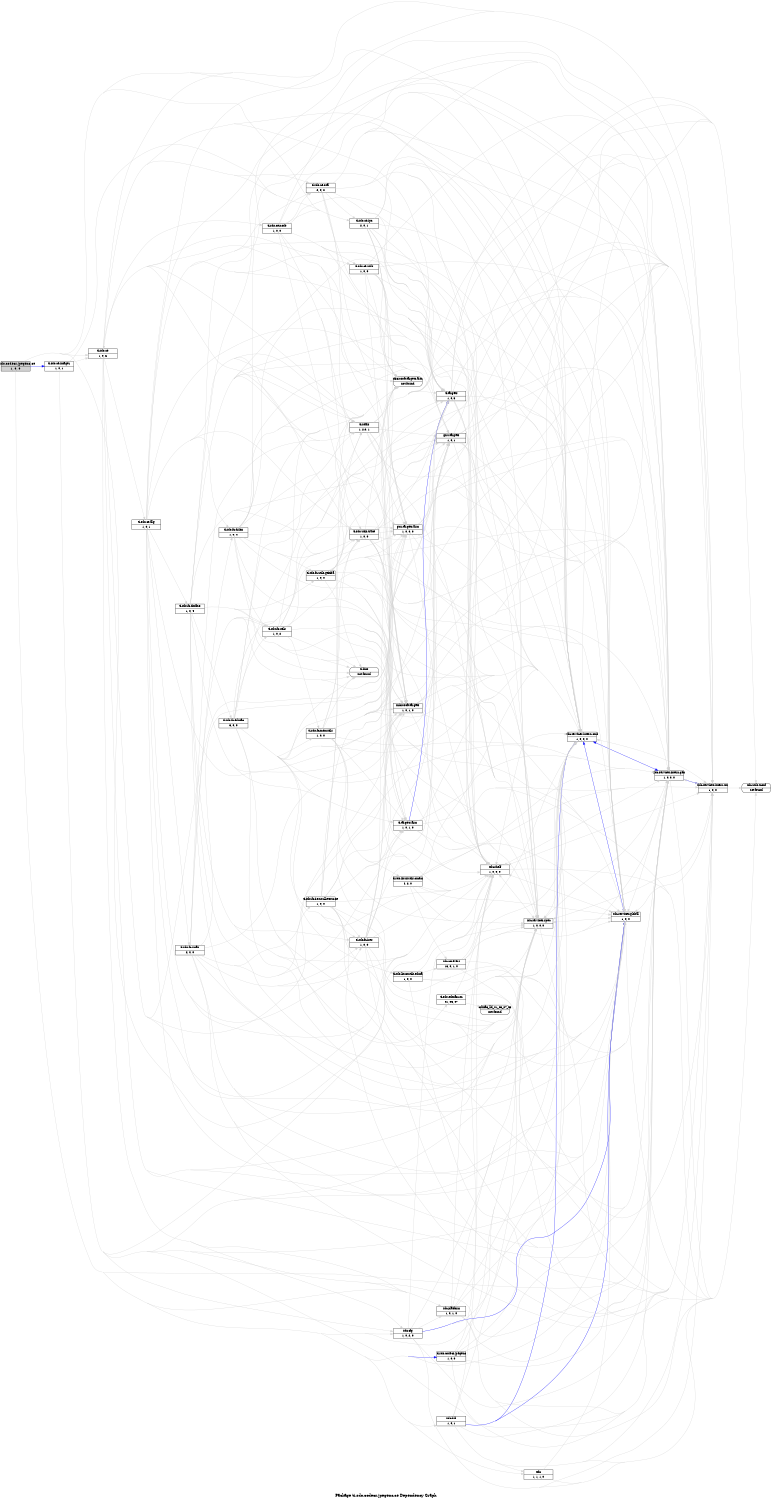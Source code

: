 digraph dependencies {
    label="\nPackage ti.sdo.codecs.jpegenc.ce Dependency Graph";
    size="7.5,10";
    rankdir=LR;
    ranksep=".75";
    concentrate="true";
    node [fixedsize=true, width=1.5, style=filled, color=black];
    node [font=Helvetica, fontsize=12, fillcolor=lightgrey];
    ti_sdo_codecs_jpegenc_ce [shape=record,label="ti.sdo.codecs.jpegenc.ce|1, 0, 0", URL="package.rel.xml"];
    node [fontsize=10, fillcolor=white];

    edge [style=solid, color=blue]
    ti_sdo_ce_image1 [shape=record,label="ti.sdo.ce.image1|1, 0, 1", URL="../C:\Components\codec_engine_2_25_01_06\packages\ti\sdo\ce\image1\package/package.rel.svg"];
    ti_sdo_codecs_jpegenc_ce -> ti_sdo_ce_image1;
    ti_sdo_codecs_jpegenc [shape=record,label="ti.sdo.codecs.jpegenc|1, 0, 0", URL="../E:\RTSC_GEN\automate\RELPACK\ti\sdo\codecs\jpegenc\package/package.rel.svg"];
    ti_sdo_codecs_jpegenc_ce -> ti_sdo_codecs_jpegenc;

    edge [style=solid, color=lightgrey]
    xdc_shelf [shape=record,label="xdc.shelf|1, 0, 0, 0", URL="../C:\Components\xdctools_3_15_00_10\packages\xdc\shelf\package/package.rel.svg"];
    ti_sdo_codecs_jpegenc_ce -> xdc_shelf;
    xdc_cfg [shape=record,label="xdc.cfg|1, 0, 2, 0", URL="../C:\Components\xdctools_3_15_00_10\packages\xdc\cfg\package/package.rel.svg"];
    ti_sdo_codecs_jpegenc_ce -> xdc_cfg;
    ti_sdo_codecs_jpegenc_ce -> ti_sdo_ce_image1;
    ti_sdo_ce [shape=record,label="ti.sdo.ce|1, 0, 6", URL="../C:\Components\codec_engine_2_25_01_06\packages\ti\sdo\ce\package/package.rel.svg"];
    ti_sdo_codecs_jpegenc_ce -> ti_sdo_ce;
    xdc_services_spec [shape=record,label="xdc.services.spec|1, 0, 0, 0", URL="../C:\Components\xdctools_3_15_00_10\packages\xdc\services\spec\package/package.rel.svg"];
    ti_sdo_codecs_jpegenc_ce -> xdc_services_spec;
    xdc [shape=record,label="xdc|1, 1, 1, 0", URL="../C:\Components\xdctools_3_15_00_10\packages\xdc\package/package.rel.svg"];
    ti_sdo_codecs_jpegenc_ce -> xdc;
    xdc_bld [shape=record,label="xdc.bld|1, 0, 1", URL="../C:\Components\xdctools_3_15_00_10\packages\xdc\bld\package/package.rel.svg"];
    ti_sdo_codecs_jpegenc_ce -> xdc_bld;
    xdc_services_intern_cmd [shape=record,label="xdc.services.intern.cmd|1, 0, 0, 0", URL="../C:\Components\xdctools_3_15_00_10\packages\xdc\services\intern\cmd\package/package.rel.svg"];
    ti_sdo_codecs_jpegenc_ce -> xdc_services_intern_cmd;
    xdc_services_intern_xsr [shape=record,label="xdc.services.intern.xsr|1, 0, 0", URL="../C:\Components\xdctools_3_15_00_10\packages\xdc\services\intern\xsr\package/package.rel.svg"];
    ti_sdo_codecs_jpegenc_ce -> xdc_services_intern_xsr;
    ti_sdo_codecs_jpegenc_ce -> ti_sdo_codecs_jpegenc;
    xdc_services_intern_gen [shape=record,label="xdc.services.intern.gen|1, 0, 0, 0", URL="../C:\Components\xdctools_3_15_00_10\packages\xdc\services\intern\gen\package/package.rel.svg"];
    ti_sdo_codecs_jpegenc_ce -> xdc_services_intern_gen;
    ti_sdo_ce_ipc [shape=record,label="ti.sdo.ce.ipc|2, 0, 1", URL="../C:\Components\codec_engine_2_25_01_06\packages\ti\sdo\ce\ipc\package/package.rel.svg"];
    ti_sdo_codecs_jpegenc_ce -> ti_sdo_ce_ipc;
    xdc_platform [shape=record,label="xdc.platform|1, 0, 1, 0", URL="../C:\Components\xdctools_3_15_00_10\packages\xdc\platform\package/package.rel.svg"];
    ti_sdo_codecs_jpegenc_ce -> xdc_platform;
    xdc_services_global [shape=record,label="xdc.services.global|1, 0, 0", URL="../C:\Components\xdctools_3_15_00_10\packages\xdc\services\global\package/package.rel.svg"];
    ti_sdo_codecs_jpegenc_ce -> xdc_services_global;

    edge [style=solid, color=blue]

    edge [style=solid, color=lightgrey]
    xdc_services_global -> xdc_services_spec;
    xdc_services_global -> xdc_services_intern_cmd;
    xdc_services_global -> xdc_services_intern_xsr;
    xdc_services_global -> xdc_services_intern_gen;
    xdc_utils_tconf [shape=record,label="xdc.utils.tconf|not found"style=rounded, ];
    xdc_services_global -> xdc_utils_tconf;
    xdc_services_global -> xdc_shelf;

    edge [style=solid, color=blue]

    edge [style=solid, color=lightgrey]

    edge [style=solid, color=blue]

    edge [style=solid, color=lightgrey]
    xdc_platform -> xdc_services_spec;
    xdc_platform -> xdc_services_intern_cmd;
    xdc_platform -> xdc_services_intern_xsr;
    xdc_platform -> xdc_services_intern_gen;
    xdc_platform -> xdc_utils_tconf;
    xdc_platform -> xdc_shelf;
    xdc_platform -> xdc_services_global;

    edge [style=solid, color=blue]

    edge [style=solid, color=lightgrey]
    ti_sdo_ce_ipc -> xdc_services_spec;
    microsoft_targets [shape=record,label="microsoft.targets|1, 0, 1, 0", URL="../C:\Components\xdctools_3_15_00_10\packages\microsoft\targets\package/package.rel.svg"];
    ti_sdo_ce_ipc -> microsoft_targets;
    microsoft_targets_arm [shape=record,label="microsoft.targets.arm|not found"style=rounded, ];
    ti_sdo_ce_ipc -> microsoft_targets_arm;
    gnu_targets [shape=record,label="gnu.targets|1, 0, 1", URL="../C:\Components\xdctools_3_15_00_10\packages\gnu\targets\package/package.rel.svg"];
    ti_sdo_ce_ipc -> gnu_targets;
    ti_sdo_ce_ipc -> xdc_services_global;
    gnu_targets_arm [shape=record,label="gnu.targets.arm|1, 0, 0, 0", URL="../C:\Components\xdctools_3_15_00_10\packages\gnu\targets\arm\package/package.rel.svg"];
    ti_sdo_ce_ipc -> gnu_targets_arm;
    ti_sdo_ce_ipc -> xdc_shelf;
    ti_targets [shape=record,label="ti.targets|1, 0, 3", URL="../C:\Components\xdctools_3_15_00_10\packages\ti\targets\package/package.rel.svg"];
    ti_sdo_ce_ipc -> ti_targets;
    ti_sdo_ce_ipc -> xdc_services_intern_cmd;
    ti_sdo_ce_ipc -> xdc_services_intern_xsr;
    ti_sdo_ce_ipc -> xdc_services_intern_gen;

    edge [style=solid, color=blue]

    edge [style=solid, color=lightgrey]
    ti_targets -> xdc_services_spec;
    ti_targets -> xdc_services_intern_cmd;
    ti_targets -> xdc_services_intern_xsr;
    ti_targets -> xdc_services_intern_gen;
    ti_targets -> xdc_utils_tconf;
    ti_targets -> xdc_shelf;
    ti_targets -> xdc_services_global;

    edge [style=solid, color=blue]

    edge [style=solid, color=lightgrey]
    gnu_targets_arm -> xdc_services_spec;
    gnu_targets_arm -> xdc_services_intern_cmd;
    gnu_targets_arm -> xdc_services_intern_xsr;
    gnu_targets_arm -> gnu_targets;
    gnu_targets_arm -> xdc_utils_tconf;
    gnu_targets_arm -> xdc_services_intern_gen;
    gnu_targets_arm -> xdc_shelf;
    gnu_targets_arm -> xdc_services_global;

    edge [style=solid, color=blue]

    edge [style=solid, color=lightgrey]
    gnu_targets -> xdc_services_spec;
    gnu_targets -> xdc_services_intern_cmd;
    gnu_targets -> xdc_services_intern_xsr;
    gnu_targets -> xdc_services_intern_gen;
    gnu_targets -> xdc_utils_tconf;
    gnu_targets -> xdc_shelf;
    gnu_targets -> xdc_services_global;

    edge [style=solid, color=blue]

    edge [style=solid, color=lightgrey]

    edge [style=solid, color=blue]

    edge [style=solid, color=lightgrey]
    microsoft_targets -> xdc_services_spec;
    microsoft_targets -> xdc_services_intern_cmd;
    microsoft_targets -> xdc_services_intern_xsr;
    microsoft_targets -> xdc_services_intern_gen;
    microsoft_targets -> xdc_utils_tconf;
    microsoft_targets -> xdc_shelf;
    microsoft_targets -> xdc_services_global;

    edge [style=solid, color=blue]
    xdc_services_intern_gen -> xdc_shelf;
    xdc_services_intern_gen -> xdc_services_spec;
    xdc_services_intern_gen -> xdc_services_global;
    xdc_services_intern_gen -> xdc_services_intern_xsr;

    edge [style=solid, color=lightgrey]
    xdc_services_intern_gen -> xdc_services_spec;
    xdc_services_intern_gen -> xdc_services_intern_cmd;
    xdc_services_intern_gen -> xdc_services_intern_xsr;
    xdc_services_intern_gen -> xdc_utils_tconf;
    xdc_services_intern_gen -> xdc_shelf;
    xdc_services_intern_gen -> xdc_services_global;

    edge [style=solid, color=blue]
    xdc_services_intern_xsr -> xdc_services_global;

    edge [style=solid, color=lightgrey]
    xdc_services_intern_xsr -> xdc_services_spec;
    xdc_services_intern_xsr -> xdc_services_intern_cmd;
    xdc_services_intern_xsr -> xdc_services_intern_gen;
    xdc_services_intern_xsr -> xdc_utils_tconf;
    xdc_services_intern_xsr -> xdc_shelf;
    xdc_services_intern_xsr -> xdc_services_global;

    edge [style=solid, color=blue]
    xdc_services_intern_cmd -> xdc_shelf;
    xdc_services_intern_cmd -> xdc_services_spec;
    xdc_services_intern_cmd -> xdc_services_global;
    xdc_services_intern_cmd -> xdc_services_intern_gen;

    edge [style=solid, color=lightgrey]
    xdc_services_intern_cmd -> xdc_services_spec;
    xdc_services_intern_cmd -> xdc_services_intern_xsr;
    xdc_services_intern_cmd -> xdc_services_intern_gen;
    xdc_services_intern_cmd -> xdc_utils_tconf;
    xdc_services_intern_cmd -> xdc_shelf;
    xdc_services_intern_cmd -> xdc_services_global;

    edge [style=solid, color=blue]
    xdc_bld -> xdc_services_global;
    xdc_bld -> xdc_services_intern_cmd;

    edge [style=solid, color=lightgrey]
    xdc_bld -> xdc_services_spec;
    xdc_bld -> xdc_services_intern_cmd;
    xdc_bld -> xdc_services_intern_xsr;
    xdc_bld -> xdc_services_intern_gen;
    xdc_bld -> xdc_utils_tconf;
    xdc_bld -> xdc_shelf;
    xdc_bld -> xdc_services_global;
    xdc_bld -> xdc;

    edge [style=solid, color=blue]

    edge [style=solid, color=lightgrey]
    xdc -> xdc_utils_tconf;
    xdc -> xdc_services_global;

    edge [style=solid, color=blue]
    xdc_services_spec -> xdc_shelf;

    edge [style=solid, color=lightgrey]
    xdc_services_spec -> xdc_services_intern_cmd;
    xdc_services_spec -> xdc_services_intern_xsr;
    xdc_services_spec -> xdc_services_intern_gen;
    xdc_services_spec -> xdc_utils_tconf;
    xdc_services_spec -> xdc_shelf;
    xdc_services_spec -> xdc_services_global;

    edge [style=solid, color=blue]

    edge [style=solid, color=lightgrey]
    ti_sdo_ce -> gnu_targets;
    ti_sdo_ce -> xdc_cfg;
    ti_sdo_ce -> xdc_services_intern_cmd;
    ti_sdo_ce -> ti_targets;
    ti_sdo_ce_utils [shape=record,label="ti.sdo.ce.utils|1, 0, 0", URL="../C:\Components\codec_engine_2_25_01_06\packages\ti\sdo\ce\utils\package/package.rel.svg"];
    ti_sdo_ce -> ti_sdo_ce_utils;
    ti_sdo_ce -> xdc_shelf;
    ti_sdo_ce -> xdc_services_global;
    ti_sdo_ce -> gnu_targets_arm;
    ti_sdo_utils_trace [shape=record,label="ti.sdo.utils.trace|1, 0, 0", URL="../C:\Components\codec_engine_2_25_01_06\cetools\packages\ti\sdo\utils\trace\package/package.rel.svg"];
    ti_sdo_ce -> ti_sdo_utils_trace;
    ti_sdo_ce -> xdc_services_intern_gen;
    ti_xdais [shape=record,label="ti.xdais|1, 2.0, 1", URL="../C:\Components\codec_engine_2_25_01_06\cetools\packages\ti\xdais\package/package.rel.svg"];
    ti_sdo_ce -> ti_xdais;
    ti_sdo_ce -> xdc_platform;
    ti_sdo_ce_node [shape=record,label="ti.sdo.ce.node|1, 0, 0", URL="../C:\Components\codec_engine_2_25_01_06\packages\ti\sdo\ce\node\package/package.rel.svg"];
    ti_sdo_ce -> ti_sdo_ce_node;
    ti_sdo_ce -> xdc_services_spec;
    ti_sdo_ce -> microsoft_targets;
    ti_sdo_ce_osal [shape=record,label="ti.sdo.ce.osal|2, 0, 2", URL="../C:\Components\codec_engine_2_25_01_06\packages\ti\sdo\ce\osal\package/package.rel.svg"];
    ti_sdo_ce -> ti_sdo_ce_osal;
    ti_sdo_ce -> ti_sdo_ce_ipc;
    ti_sdo_ce_alg [shape=record,label="ti.sdo.ce.alg|1, 0, 1", URL="../C:\Components\codec_engine_2_25_01_06\packages\ti\sdo\ce\alg\package/package.rel.svg"];
    ti_sdo_ce -> ti_sdo_ce_alg;
    ti_sdo_ce -> xdc_services_intern_xsr;
    ti_sdo_ce -> microsoft_targets_arm;

    edge [style=solid, color=blue]

    edge [style=solid, color=lightgrey]
    ti_sdo_ce_alg -> gnu_targets;
    ti_sdo_ce_alg -> xdc_services_intern_cmd;
    ti_sdo_ce_alg -> ti_targets;
    ti_sdo_ce_alg -> ti_sdo_ce_utils;
    ti_sdo_ce_alg -> xdc_shelf;
    ti_sdo_ce_alg -> xdc_services_global;
    ti_sdo_fc_ires [shape=record,label="ti.sdo.fc.ires|1, 0, 0", URL="../C:\Components\codec_engine_2_25_01_06\cetools\packages\ti\sdo\fc\ires\package/package.rel.svg"];
    ti_sdo_ce_alg -> ti_sdo_fc_ires;
    ti_sdo_ce_alg -> gnu_targets_arm;
    ti_sdo_ce_alg -> ti_sdo_utils_trace;
    ti_sdo_fc_rman [shape=record,label="ti.sdo.fc.rman|2, 0, 0", URL="../C:\Components\codec_engine_2_25_01_06\cetools\packages\ti\sdo\fc\rman\package/package.rel.svg"];
    ti_sdo_ce_alg -> ti_sdo_fc_rman;
    ti_sdo_ce_alg -> xdc_services_intern_gen;
    ti_sdo_ce_alg -> ti_xdais;
    ti_sdo_ce_alg -> xdc_services_spec;
    ti_sdo_fc_dskt2 [shape=record,label="ti.sdo.fc.dskt2|1, 0, 4", URL="../C:\Components\codec_engine_2_25_01_06\cetools\packages\ti\sdo\fc\dskt2\package/package.rel.svg"];
    ti_sdo_ce_alg -> ti_sdo_fc_dskt2;
    ti_sdo_ce_alg -> microsoft_targets;
    ti_sdo_ce_alg -> ti_sdo_ce_osal;
    ti_sdo_ce_alg -> xdc_services_intern_xsr;
    ti_sdo_ce_alg -> microsoft_targets_arm;
    ti_sdo_fc_dman3 [shape=record,label="ti.sdo.fc.dman3|1, 0, 4", URL="../C:\Components\codec_engine_2_25_01_06\cetools\packages\ti\sdo\fc\dman3\package/package.rel.svg"];
    ti_sdo_ce_alg -> ti_sdo_fc_dman3;

    edge [style=solid, color=blue]

    edge [style=solid, color=lightgrey]
    ti_sdo_fc_dman3 -> gnu_targets;
    ti_sdo_fc_dman3 -> xdc_services_intern_cmd;
    ti_sdo_fc_dman3 -> ti_targets;
    ti_sdo_fc_dman3 -> ti_sdo_fc_ires;
    ti_sdo_fc_dman3 -> ti_sdo_utils_trace;
    ti_sdo_fc_utils [shape=record,label="ti.sdo.fc.utils|1, 0, 2", URL="../C:\Components\codec_engine_2_25_01_06\cetools\packages\ti\sdo\fc\utils\package/package.rel.svg"];
    ti_sdo_fc_dman3 -> ti_sdo_fc_utils;
    ti_sdo_fc_dman3 -> xdc_shelf;
    ti_sdo_fc_utils_gtinfra [shape=record,label="ti.sdo.fc.utils.gtinfra|1, 0, 0", URL="../C:\Components\codec_engine_2_25_01_06\cetools\packages\ti\sdo\fc\utils\gtinfra\package/package.rel.svg"];
    ti_sdo_fc_dman3 -> ti_sdo_fc_utils_gtinfra;
    ti_sdo_fc_dman3 -> xdc_services_global;
    ti_targets_arm [shape=record,label="ti.targets.arm|1, 0, 1, 0", URL="../C:\Components\xdctools_3_15_00_10\packages\ti\targets\arm\package/package.rel.svg"];
    ti_sdo_fc_dman3 -> ti_targets_arm;
    ti_sdo_fc_dman3 -> gnu_targets_arm;
    ti_sdo_fc_edma3 [shape=record,label="ti.sdo.fc.edma3|3, 0, 0", URL="../C:\Components\codec_engine_2_25_01_06\cetools\packages\ti\sdo\fc\edma3\package/package.rel.svg"];
    ti_sdo_fc_dman3 -> ti_sdo_fc_edma3;
    ti_sdo_fc_dman3 -> ti_xdais;
    ti_bios [shape=record,label="ti.bios|not found"style=rounded, ];
    ti_sdo_fc_dman3 -> ti_bios;
    ti_sdo_fc_dman3 -> xdc_services_intern_gen;
    ti_sdo_fc_dman3 -> xdc_services_spec;
    ti_sdo_fc_dman3 -> microsoft_targets;
    ti_sdo_fc_dman3 -> xdc_services_intern_xsr;
    ti_sdo_edma3_rm [shape=record,label="ti.sdo.edma3.rm|01, 03, 07", URL="../C:\Components\codec_engine_2_25_01_06\cetools\packages\ti\sdo\edma3\rm\package/package.rel.svg"];
    ti_sdo_fc_dman3 -> ti_sdo_edma3_rm;
    ti_sdo_fc_dman3 -> microsoft_targets_arm;

    edge [style=solid, color=blue]

    edge [style=solid, color=lightgrey]
    ti_sdo_edma3_rm -> xdc_services_global;
    ti_sdo_edma3_rm -> xdc_services_intern_gen;
    ti_sdo_edma3_rm -> xdc_shelf;
    ti_sdo_edma3_rm -> xdc_services_spec;
    edma3_lld_01_03_07_03 [shape=record,label="edma3_lld_01_03_07_03|not found"style=rounded, ];
    ti_sdo_edma3_rm -> edma3_lld_01_03_07_03;
    ti_sdo_edma3_rm -> xdc_services_intern_cmd;
    ti_sdo_edma3_rm -> xdc_services_intern_xsr;

    edge [style=solid, color=blue]

    edge [style=solid, color=lightgrey]

    edge [style=solid, color=blue]

    edge [style=solid, color=lightgrey]

    edge [style=solid, color=blue]

    edge [style=solid, color=lightgrey]
    ti_sdo_fc_edma3 -> gnu_targets;
    ti_sdo_fc_edma3 -> xdc_services_intern_cmd;
    ti_sdo_fc_edma3 -> ti_sdo_fc_ires;
    ti_sdo_fc_edma3 -> ti_targets;
    ti_sdo_fc_edma3 -> ti_sdo_utils_trace;
    ti_sdo_fc_edma3 -> ti_sdo_fc_utils;
    ti_sdo_fc_edma3 -> xdc_shelf;
    ti_sdo_fc_edma3 -> xdc_services_global;
    ti_sdo_fc_edma3 -> ti_targets_arm;
    ti_sdo_fc_edma3 -> gnu_targets_arm;
    ti_sdo_fc_edma3 -> ti_xdais;
    ti_sdo_fc_edma3 -> ti_bios;
    ti_sdo_fc_edma3 -> xdc_services_intern_gen;
    ti_sdo_fc_memutils [shape=record,label="ti.sdo.fc.memutils|1, 0, 0", URL="../C:\Components\codec_engine_2_25_01_06\cetools\packages\ti\sdo\fc\memutils\package/package.rel.svg"];
    ti_sdo_fc_edma3 -> ti_sdo_fc_memutils;
    ti_sdo_fc_edma3 -> xdc_services_spec;
    ti_sdo_fc_edma3 -> microsoft_targets;
    ti_sdo_fc_edma3 -> xdc_services_intern_xsr;
    ti_sdo_linuxutils_edma [shape=record,label="ti.sdo.linuxutils.edma|1, 0, 0", URL="../C:\Components\codec_engine_2_25_01_06\cetools\packages\ti\sdo\linuxutils\edma\package/package.rel.svg"];
    ti_sdo_fc_edma3 -> ti_sdo_linuxutils_edma;
    ti_sdo_fc_edma3 -> ti_sdo_edma3_rm;
    ti_sdo_fc_edma3 -> microsoft_targets_arm;

    edge [style=solid, color=blue]

    edge [style=solid, color=lightgrey]
    ti_sdo_linuxutils_edma -> xdc_services_intern_gen;
    ti_sdo_linuxutils_edma -> xdc_shelf;
    ti_sdo_linuxutils_edma -> xdc_services_spec;
    ti_sdo_linuxutils_edma -> xdc_services_global;
    ti_sdo_linuxutils_edma -> xdc_services_intern_cmd;
    ti_sdo_linuxutils_edma -> xdc_services_intern_xsr;
    xdc_corevers [shape=record,label="xdc.corevers|16, 0, 1, 0", URL="../C:\Components\xdctools_3_15_00_10\packages\xdc\corevers\package/package.rel.svg"];
    ti_sdo_linuxutils_edma -> xdc_corevers;

    edge [style=solid, color=blue]

    edge [style=solid, color=lightgrey]
    xdc_corevers -> xdc_services_spec;
    xdc_corevers -> xdc_services_intern_cmd;
    xdc_corevers -> xdc_services_intern_xsr;
    xdc_corevers -> xdc_services_intern_gen;
    xdc_corevers -> xdc_utils_tconf;
    xdc_corevers -> xdc_shelf;
    xdc_corevers -> xdc_services_global;

    edge [style=solid, color=blue]

    edge [style=solid, color=lightgrey]
    ti_sdo_fc_memutils -> gnu_targets;
    ti_sdo_fc_memutils -> xdc_services_intern_cmd;
    ti_sdo_fc_memutils -> ti_targets;
    ti_sdo_linuxutils_cmem [shape=record,label="ti.sdo.linuxutils.cmem|2, 2, 0", URL="../C:\Components\codec_engine_2_25_01_06\cetools\packages\ti\sdo\linuxutils\cmem\package/package.rel.svg"];
    ti_sdo_fc_memutils -> ti_sdo_linuxutils_cmem;
    ti_sdo_fc_memutils -> ti_sdo_utils_trace;
    ti_sdo_fc_memutils -> xdc_shelf;
    ti_sdo_fc_memutils -> xdc_services_global;
    ti_sdo_fc_memutils -> ti_targets_arm;
    ti_sdo_fc_memutils -> gnu_targets_arm;
    ti_sdo_fc_memutils -> ti_bios;
    ti_sdo_fc_memutils -> xdc_services_intern_gen;
    ti_sdo_fc_memutils -> xdc_services_spec;
    ti_sdo_fc_memutils -> microsoft_targets;
    ti_sdo_fc_memutils -> xdc_services_intern_xsr;
    ti_sdo_fc_memutils -> microsoft_targets_arm;

    edge [style=solid, color=blue]

    edge [style=solid, color=lightgrey]
    ti_sdo_linuxutils_cmem -> xdc_services_intern_gen;
    ti_sdo_linuxutils_cmem -> xdc_shelf;
    ti_sdo_linuxutils_cmem -> xdc_services_spec;
    ti_sdo_linuxutils_cmem -> xdc_services_global;
    ti_sdo_linuxutils_cmem -> xdc_services_intern_cmd;
    ti_sdo_linuxutils_cmem -> xdc_services_intern_xsr;
    ti_sdo_linuxutils_cmem -> xdc_corevers;

    edge [style=solid, color=blue]
    ti_targets_arm -> ti_targets;

    edge [style=solid, color=lightgrey]
    ti_targets_arm -> xdc_services_spec;
    ti_targets_arm -> ti_targets;
    ti_targets_arm -> xdc_services_intern_cmd;
    ti_targets_arm -> xdc_services_intern_xsr;
    ti_targets_arm -> xdc_utils_tconf;
    ti_targets_arm -> xdc_services_intern_gen;
    ti_targets_arm -> xdc_shelf;
    ti_targets_arm -> xdc_services_global;

    edge [style=solid, color=blue]

    edge [style=solid, color=lightgrey]
    ti_sdo_fc_utils_gtinfra -> gnu_targets;
    ti_sdo_fc_utils_gtinfra -> xdc_services_intern_cmd;
    ti_sdo_fc_utils_gtinfra -> ti_targets;
    ti_sdo_fc_utils_gtinfra -> ti_sdo_utils_trace;
    ti_sdo_fc_utils_gtinfra -> xdc_shelf;
    ti_sdo_fc_utils_gtinfra -> xdc_services_global;
    ti_sdo_fc_utils_gtinfra -> ti_targets_arm;
    ti_sdo_fc_utils_gtinfra -> gnu_targets_arm;
    ti_sdo_fc_utils_gtinfra -> ti_bios;
    ti_sdo_fc_utils_gtinfra -> xdc_services_intern_gen;
    ti_sdo_fc_utils_gtinfra -> xdc_services_spec;
    ti_sdo_fc_utils_gtinfra -> microsoft_targets;
    ti_sdo_fc_utils_gtinfra -> xdc_services_intern_xsr;
    ti_sdo_fc_utils_gtinfra -> microsoft_targets_arm;

    edge [style=solid, color=blue]

    edge [style=solid, color=lightgrey]
    ti_sdo_fc_utils -> gnu_targets;
    ti_sdo_fc_utils -> xdc_services_intern_cmd;
    ti_sdo_fc_utils -> ti_targets;
    ti_sdo_fc_utils -> ti_sdo_utils_trace;
    ti_sdo_fc_utils -> xdc_shelf;
    ti_sdo_fc_utils -> xdc_services_global;
    ti_sdo_fc_utils -> ti_targets_arm;
    ti_sdo_fc_utils -> gnu_targets_arm;
    ti_sdo_fc_utils -> ti_xdais;
    ti_sdo_fc_utils -> ti_bios;
    ti_sdo_fc_utils -> xdc_services_intern_gen;
    ti_sdo_fc_utils -> ti_sdo_fc_memutils;
    ti_sdo_fc_utils -> xdc_services_spec;
    ti_sdo_fc_utils -> microsoft_targets;
    ti_sdo_fc_utils -> xdc_services_intern_xsr;
    ti_sdo_fc_utils -> microsoft_targets_arm;

    edge [style=solid, color=blue]

    edge [style=solid, color=lightgrey]
    ti_sdo_fc_dskt2 -> gnu_targets;
    ti_sdo_fc_dskt2 -> xdc_services_intern_cmd;
    ti_sdo_fc_dskt2 -> ti_targets;
    ti_sdo_fc_dskt2 -> ti_sdo_utils_trace;
    ti_sdo_fc_dskt2 -> ti_sdo_fc_utils;
    ti_sdo_fc_dskt2 -> xdc_shelf;
    ti_sdo_fc_dskt2 -> ti_sdo_fc_utils_gtinfra;
    ti_sdo_fc_dskt2 -> xdc_services_global;
    ti_sdo_fc_dskt2 -> ti_targets_arm;
    ti_sdo_fc_dskt2 -> gnu_targets_arm;
    ti_sdo_fc_dskt2 -> ti_xdais;
    ti_sdo_fc_dskt2 -> ti_bios;
    ti_sdo_fc_dskt2 -> xdc_services_intern_gen;
    ti_sdo_fc_dskt2 -> xdc_services_spec;
    ti_sdo_fc_dskt2 -> microsoft_targets;
    ti_sdo_fc_dskt2 -> xdc_services_intern_xsr;
    ti_sdo_fc_dskt2 -> microsoft_targets_arm;

    edge [style=solid, color=blue]

    edge [style=solid, color=lightgrey]
    ti_sdo_fc_rman -> gnu_targets;
    ti_sdo_fc_rman -> xdc_services_intern_cmd;
    ti_sdo_fc_rman -> ti_sdo_fc_ires;
    ti_sdo_fc_rman -> ti_targets;
    ti_sdo_fc_rman -> ti_sdo_utils_trace;
    ti_sdo_fc_rman -> ti_sdo_fc_utils;
    ti_sdo_fc_rman -> xdc_shelf;
    ti_sdo_fc_rman -> xdc_services_global;
    ti_sdo_fc_rman -> ti_targets_arm;
    ti_sdo_fc_rman -> gnu_targets_arm;
    ti_sdo_fc_rman -> ti_sdo_fc_dskt2;
    ti_sdo_fc_rman -> ti_xdais;
    ti_sdo_fc_rman -> ti_bios;
    ti_sdo_fc_rman -> xdc_services_intern_gen;
    ti_sdo_fc_ires_nullresource [shape=record,label="ti.sdo.fc.ires.nullresource|1, 0, 0", URL="../C:\Components\codec_engine_2_25_01_06\cetools\packages\ti\sdo\fc\ires\nullresource\package/package.rel.svg"];
    ti_sdo_fc_rman -> ti_sdo_fc_ires_nullresource;
    ti_sdo_fc_rman -> xdc_services_spec;
    ti_sdo_fc_rman -> microsoft_targets;
    ti_sdo_fc_rman -> xdc_services_intern_xsr;
    ti_sdo_fc_rman -> microsoft_targets_arm;

    edge [style=solid, color=blue]

    edge [style=solid, color=lightgrey]
    ti_sdo_fc_ires_nullresource -> gnu_targets;
    ti_sdo_fc_ires_nullresource -> xdc_services_intern_cmd;
    ti_sdo_fc_ires_nullresource -> ti_sdo_fc_ires;
    ti_sdo_fc_ires_nullresource -> ti_targets;
    ti_sdo_fc_ires_nullresource -> ti_sdo_utils_trace;
    ti_sdo_fc_ires_nullresource -> xdc_shelf;
    ti_sdo_fc_ires_nullresource -> xdc_services_global;
    ti_sdo_fc_ires_nullresource -> ti_targets_arm;
    ti_sdo_fc_ires_nullresource -> gnu_targets_arm;
    ti_sdo_fc_ires_nullresource -> ti_xdais;
    ti_sdo_fc_ires_nullresource -> xdc_services_intern_gen;
    ti_sdo_fc_ires_nullresource -> xdc_services_spec;
    ti_sdo_fc_ires_nullresource -> microsoft_targets;
    ti_sdo_fc_ires_nullresource -> xdc_services_intern_xsr;
    ti_sdo_fc_ires_nullresource -> microsoft_targets_arm;

    edge [style=solid, color=blue]

    edge [style=solid, color=lightgrey]
    ti_sdo_fc_ires -> ti_targets_arm;
    ti_sdo_fc_ires -> xdc_services_spec;
    ti_sdo_fc_ires -> microsoft_targets;
    ti_sdo_fc_ires -> microsoft_targets_arm;
    ti_sdo_fc_ires -> gnu_targets;
    ti_sdo_fc_ires -> xdc_services_global;
    ti_sdo_fc_ires -> gnu_targets_arm;
    ti_sdo_fc_ires -> xdc_shelf;
    ti_sdo_fc_ires -> ti_targets;
    ti_sdo_fc_ires -> xdc_services_intern_cmd;
    ti_sdo_fc_ires -> xdc_services_intern_xsr;
    ti_sdo_fc_ires -> xdc_services_intern_gen;

    edge [style=solid, color=blue]

    edge [style=solid, color=lightgrey]
    ti_sdo_ce_osal -> ti_sdo_ce_ipc;
    ti_sdo_ce_osal -> xdc_services_spec;
    ti_sdo_ce_osal -> microsoft_targets;
    ti_sdo_ce_osal -> microsoft_targets_arm;
    ti_sdo_ce_osal -> gnu_targets;
    ti_sdo_ce_osal -> xdc_services_global;
    ti_sdo_ce_osal -> gnu_targets_arm;
    ti_sdo_ce_osal -> xdc_shelf;
    ti_sdo_ce_osal -> ti_targets;
    ti_sdo_ce_osal -> xdc_services_intern_cmd;
    ti_sdo_ce_osal -> xdc_services_intern_xsr;
    ti_sdo_ce_osal -> xdc_services_intern_gen;

    edge [style=solid, color=blue]

    edge [style=solid, color=lightgrey]
    ti_sdo_ce_node -> gnu_targets;
    ti_sdo_ce_node -> xdc_services_intern_cmd;
    ti_sdo_ce_node -> ti_targets;
    ti_sdo_ce_node -> ti_sdo_ce_utils;
    ti_sdo_ce_node -> xdc_shelf;
    ti_sdo_ce_node -> ti_sdo_ce;
    ti_sdo_ce_node -> xdc_services_global;
    ti_sdo_ce_node -> gnu_targets_arm;
    ti_sdo_ce_node -> ti_sdo_utils_trace;
    ti_sdo_ce_node -> xdc_services_intern_gen;
    ti_sdo_ce_node -> ti_xdais;
    ti_sdo_ce_node -> xdc_services_spec;
    ti_sdo_ce_node -> microsoft_targets;
    ti_sdo_ce_node -> ti_sdo_ce_osal;
    ti_sdo_ce_node -> ti_sdo_ce_ipc;
    ti_sdo_ce_node -> xdc_services_intern_xsr;
    ti_sdo_ce_node -> microsoft_targets_arm;

    edge [style=solid, color=blue]

    edge [style=solid, color=lightgrey]
    ti_xdais -> xdc_services_spec;
    ti_xdais -> xdc_shelf;
    ti_xdais -> microsoft_targets;
    ti_xdais -> xdc_services_global;
    ti_xdais -> ti_targets;
    ti_xdais -> xdc_services_intern_cmd;
    ti_xdais -> xdc_services_intern_xsr;
    ti_xdais -> gnu_targets_arm;
    ti_xdais -> xdc_services_intern_gen;
    ti_xdais -> microsoft_targets_arm;
    ti_xdais -> gnu_targets;

    edge [style=solid, color=blue]

    edge [style=solid, color=lightgrey]
    ti_sdo_utils_trace -> gnu_targets;
    ti_sdo_utils_trace -> xdc_services_intern_cmd;
    ti_sdo_utils_trace -> ti_targets;
    ti_sdo_utils_trace -> xdc_shelf;
    ti_sdo_utils_trace -> xdc_services_global;
    ti_sdo_utils_trace -> ti_targets_arm;
    ti_sdo_utils_trace -> gnu_targets_arm;
    ti_sdo_utils_trace -> xdc_services_intern_gen;
    ti_sdo_utils_trace -> xdc_services_spec;
    ti_sdo_utils_trace -> microsoft_targets;
    ti_sdo_utils_trace -> xdc_services_intern_xsr;
    ti_sdo_utils_trace -> microsoft_targets_arm;

    edge [style=solid, color=blue]

    edge [style=solid, color=lightgrey]
    ti_sdo_ce_utils -> xdc_services_spec;
    ti_sdo_ce_utils -> microsoft_targets;
    ti_sdo_ce_utils -> microsoft_targets_arm;
    ti_sdo_ce_utils -> gnu_targets;
    ti_sdo_ce_utils -> xdc_services_global;
    ti_sdo_ce_utils -> gnu_targets_arm;
    ti_sdo_ce_utils -> xdc_shelf;
    ti_sdo_ce_utils -> ti_targets;
    ti_sdo_ce_utils -> xdc_services_intern_cmd;
    ti_sdo_ce_utils -> xdc_services_intern_xsr;
    ti_sdo_ce_utils -> xdc_services_intern_gen;

    edge [style=solid, color=blue]
    xdc_cfg -> xdc_services_global;

    edge [style=solid, color=lightgrey]
    xdc_cfg -> xdc_platform;
    xdc_cfg -> xdc_services_spec;
    xdc_cfg -> xdc_services_intern_cmd;
    xdc_cfg -> xdc_services_intern_xsr;
    xdc_cfg -> xdc_utils_tconf;
    xdc_cfg -> xdc_services_intern_gen;
    xdc_cfg -> xdc_shelf;
    xdc_cfg -> xdc_services_global;

    edge [style=solid, color=blue]

    edge [style=solid, color=lightgrey]
    xdc_shelf -> xdc_services_spec;
    xdc_shelf -> xdc_services_intern_cmd;
    xdc_shelf -> xdc_services_intern_xsr;
    xdc_shelf -> xdc_services_intern_gen;
    xdc_shelf -> xdc_utils_tconf;
    xdc_shelf -> xdc_services_global;

    edge [style=solid, color=blue]

    edge [style=solid, color=lightgrey]
    ti_sdo_codecs_jpegenc -> xdc_shelf;
    ti_sdo_codecs_jpegenc -> xdc_services_spec;
    ti_sdo_codecs_jpegenc -> xdc_services_intern_cmd;
    ti_sdo_codecs_jpegenc -> xdc_services_intern_xsr;
    ti_sdo_codecs_jpegenc -> xdc_services_intern_gen;
    ti_sdo_codecs_jpegenc -> xdc_services_global;

    edge [style=solid, color=blue]

    edge [style=solid, color=lightgrey]
    ti_sdo_ce_image1 -> xdc_shelf;
    ti_sdo_ce_image1 -> xdc_cfg;
    ti_sdo_ce_image1 -> ti_sdo_ce;
    ti_sdo_ce_image1 -> xdc_services_spec;
    ti_sdo_ce_image1 -> xdc_services_intern_cmd;
    ti_sdo_ce_image1 -> xdc_services_intern_xsr;
    ti_sdo_ce_image1 -> xdc_services_intern_gen;
    ti_sdo_ce_image1 -> ti_sdo_ce_ipc;
    ti_sdo_ce_image1 -> xdc_platform;
    ti_sdo_ce_image1 -> xdc_services_global;
}
